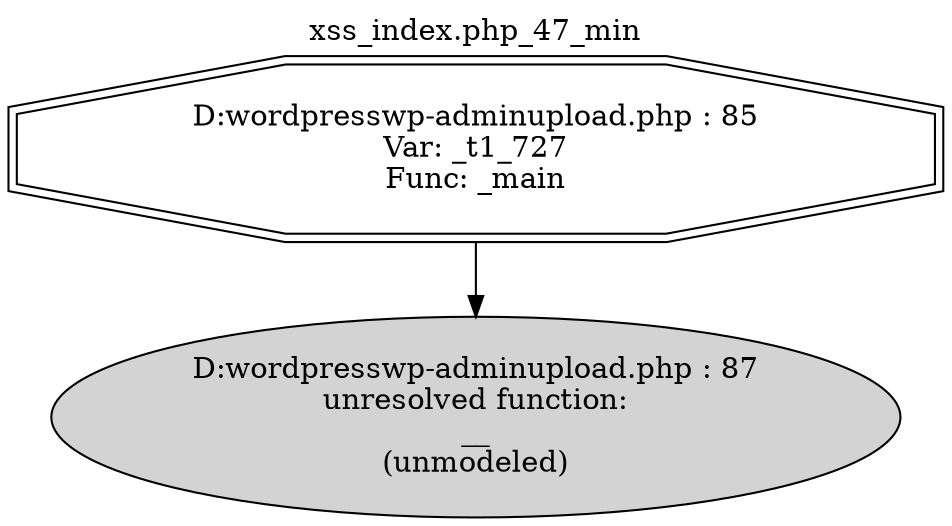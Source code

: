 digraph cfg {
  label="xss_index.php_47_min";
  labelloc=t;
  n1 [shape=doubleoctagon, label="D:\wordpress\wp-admin\upload.php : 85\nVar: _t1_727\nFunc: _main\n"];
  n2 [shape=ellipse, label="D:\wordpress\wp-admin\upload.php : 87\nunresolved function:\n__\n(unmodeled)\n",style=filled];
  n1 -> n2;
}
